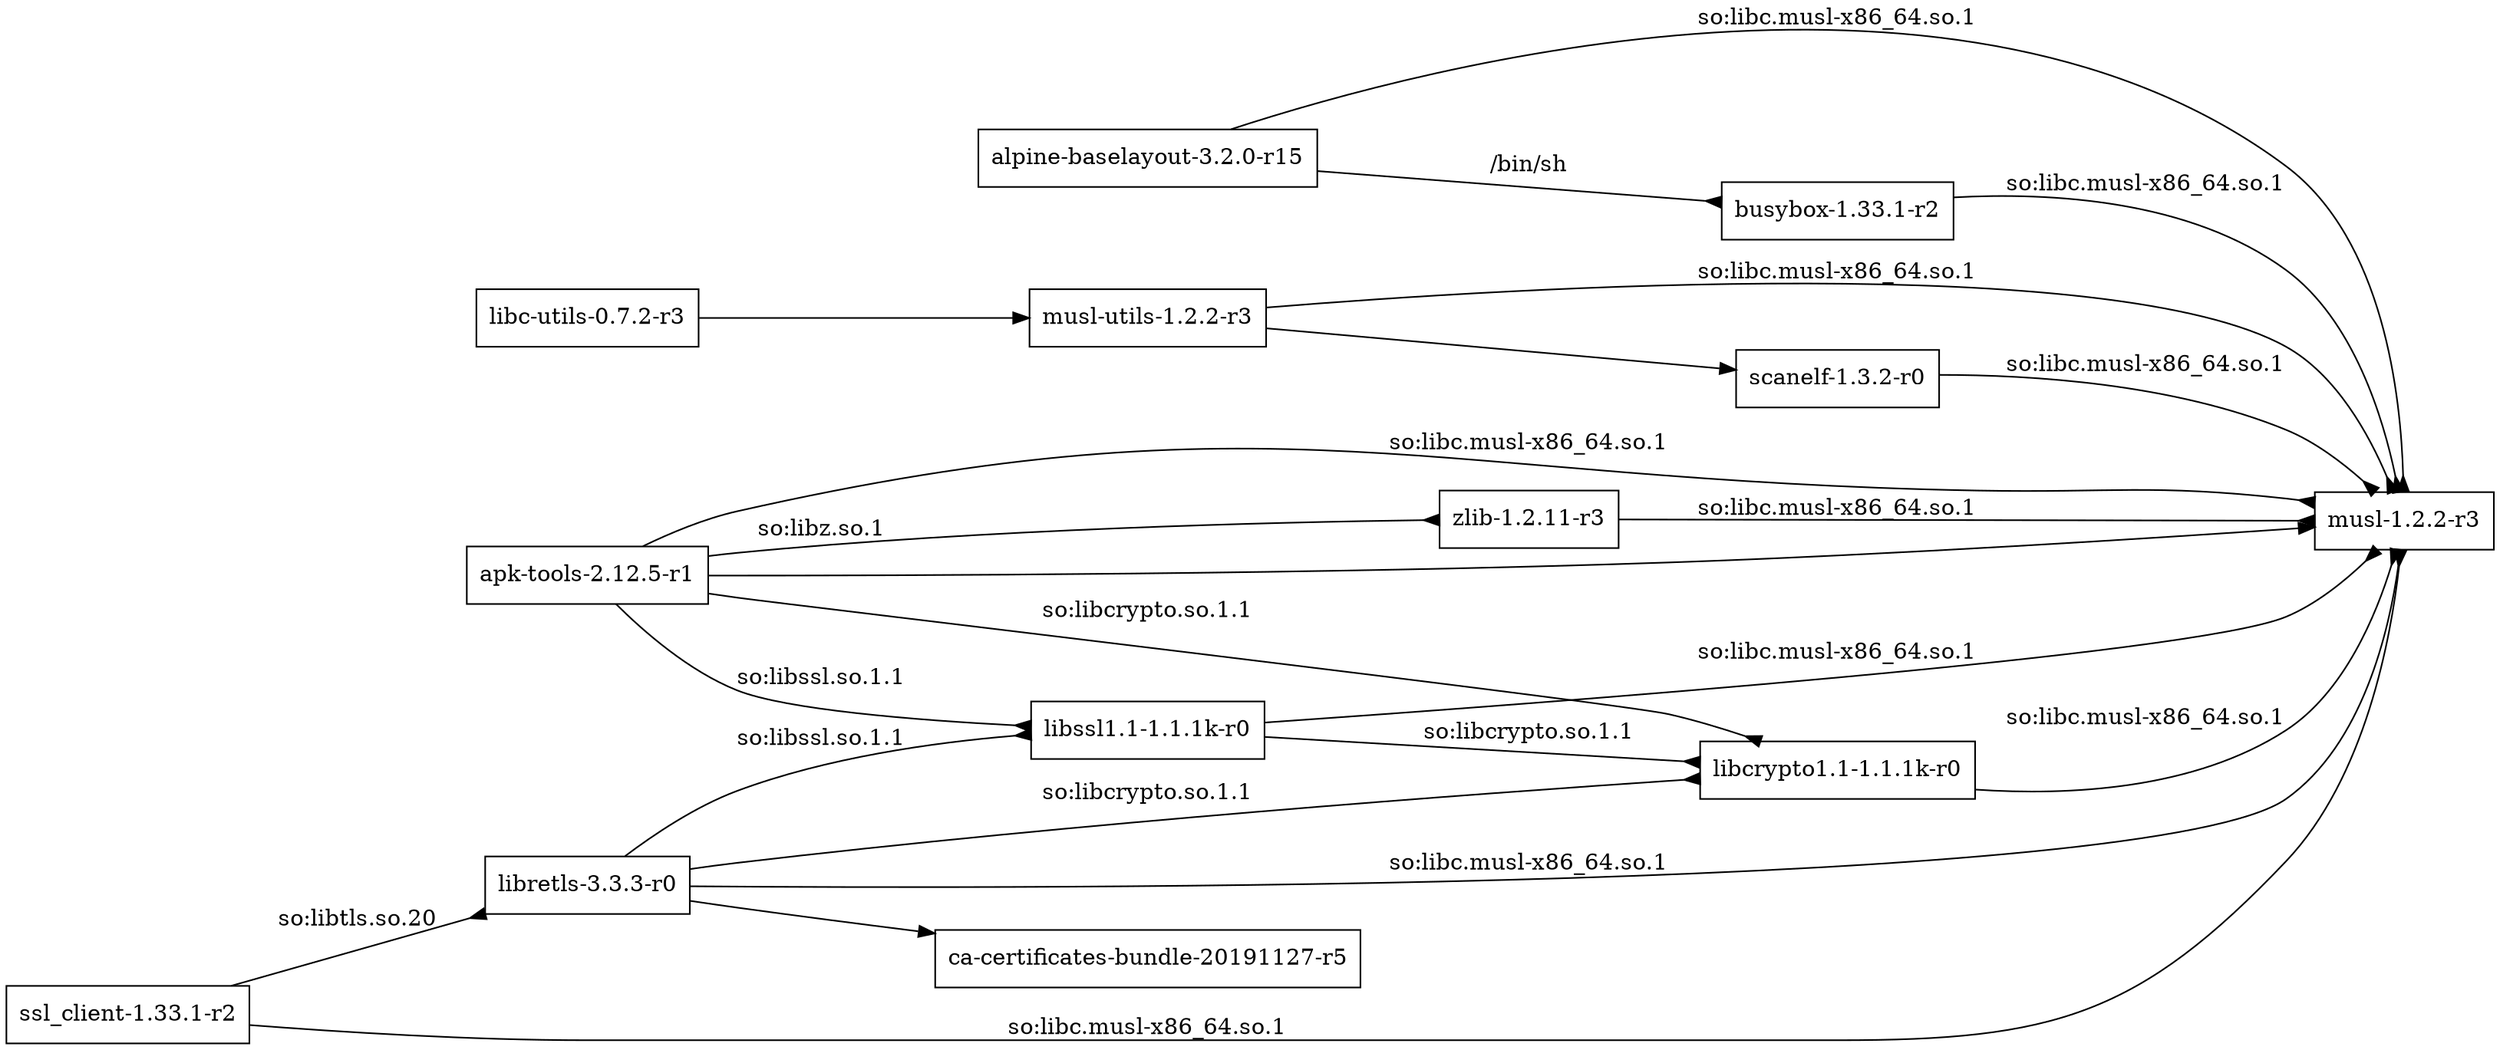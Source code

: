 // generate with: `docker run --rm alpine apk dot --installed > test/alpine.gv`

digraph "apkindex" {
  rankdir=LR;
  node [shape=box];
  "busybox-1.33.1-r2" -> "musl-1.2.2-r3"[arrowhead=inv,label="so:libc.musl-x86_64.so.1",];
  "alpine-baselayout-3.2.0-r15" -> "busybox-1.33.1-r2"[arrowhead=inv,label="/bin/sh",];
  "alpine-baselayout-3.2.0-r15" -> "musl-1.2.2-r3"[arrowhead=inv,label="so:libc.musl-x86_64.so.1",];
  "scanelf-1.3.2-r0" -> "musl-1.2.2-r3"[arrowhead=inv,label="so:libc.musl-x86_64.so.1",];
  "musl-utils-1.2.2-r3" -> "scanelf-1.3.2-r0"[];
  "musl-utils-1.2.2-r3" -> "musl-1.2.2-r3"[arrowhead=inv,label="so:libc.musl-x86_64.so.1",];
  "libc-utils-0.7.2-r3" -> "musl-utils-1.2.2-r3"[];
  "libssl1.1-1.1.1k-r0" -> "musl-1.2.2-r3"[arrowhead=inv,label="so:libc.musl-x86_64.so.1",];
  "libcrypto1.1-1.1.1k-r0" -> "musl-1.2.2-r3"[arrowhead=inv,label="so:libc.musl-x86_64.so.1",];
  "libssl1.1-1.1.1k-r0" -> "libcrypto1.1-1.1.1k-r0"[arrowhead=inv,label="so:libcrypto.so.1.1",];
  "zlib-1.2.11-r3" -> "musl-1.2.2-r3"[arrowhead=inv,label="so:libc.musl-x86_64.so.1",];
  "apk-tools-2.12.5-r1" -> "musl-1.2.2-r3"[];
  "apk-tools-2.12.5-r1" -> "musl-1.2.2-r3"[arrowhead=inv,label="so:libc.musl-x86_64.so.1",];
  "apk-tools-2.12.5-r1" -> "libcrypto1.1-1.1.1k-r0"[arrowhead=inv,label="so:libcrypto.so.1.1",];
  "apk-tools-2.12.5-r1" -> "libssl1.1-1.1.1k-r0"[arrowhead=inv,label="so:libssl.so.1.1",];
  "apk-tools-2.12.5-r1" -> "zlib-1.2.11-r3"[arrowhead=inv,label="so:libz.so.1",];
  "libretls-3.3.3-r0" -> "ca-certificates-bundle-20191127-r5"[];
  "libretls-3.3.3-r0" -> "musl-1.2.2-r3"[arrowhead=inv,label="so:libc.musl-x86_64.so.1",];
  "libretls-3.3.3-r0" -> "libcrypto1.1-1.1.1k-r0"[arrowhead=inv,label="so:libcrypto.so.1.1",];
  "libretls-3.3.3-r0" -> "libssl1.1-1.1.1k-r0"[arrowhead=inv,label="so:libssl.so.1.1",];
  "ssl_client-1.33.1-r2" -> "musl-1.2.2-r3"[arrowhead=inv,label="so:libc.musl-x86_64.so.1",];
  "ssl_client-1.33.1-r2" -> "libretls-3.3.3-r0"[arrowhead=inv,label="so:libtls.so.20",];
}
